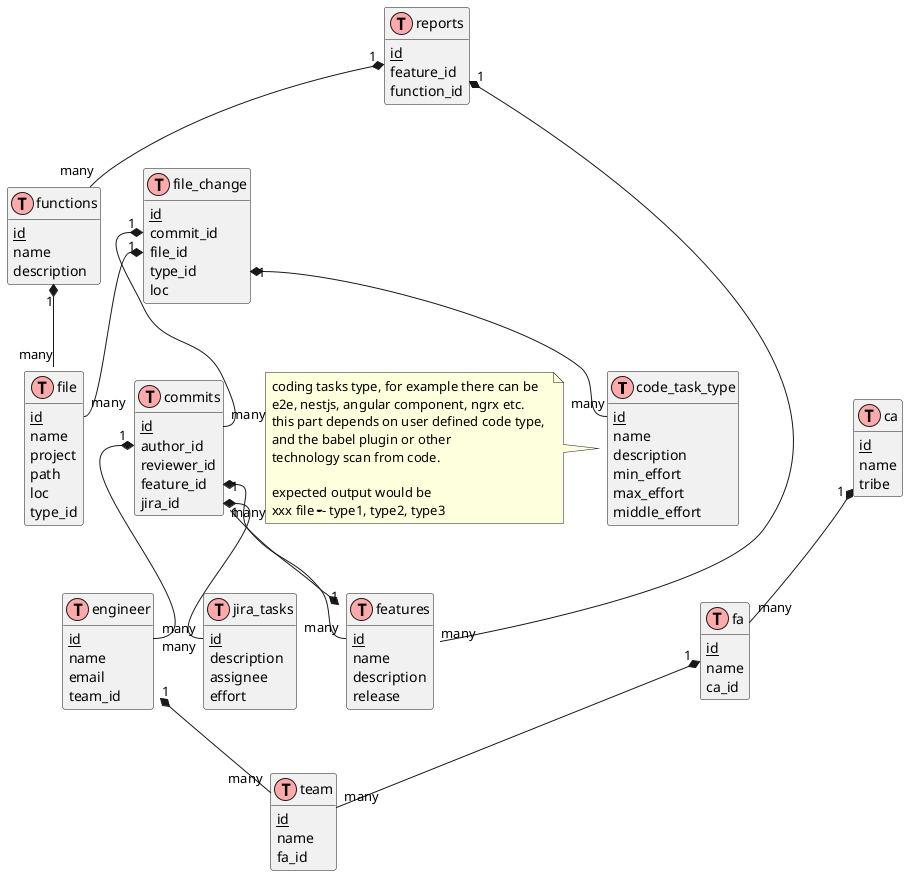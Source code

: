 @startuml
!define table(x) class x << (T,#FFAAAA) >>
!define primary_key(x) <u>x</u>
hide methods
hide stereotypes

table(code_task_type) {
  primary_key(id)
  name
  description
  min_effort
  max_effort
  middle_effort
}
note left
coding tasks type, for example there can be 
e2e, nestjs, angular component, ngrx etc.
this part depends on user defined code type, 
and the babel plugin or other 
technology scan from code. 

expected output would be 
xxx file ------ type1, type2, type3
end note


table(jira_tasks) {
  primary_key(id)
  description
  assignee
  effort
}

table(file) {
  primary_key(id)
  name
  project
  path
  loc
  type_id
}

table(commits) {
  primary_key(id)
  author_id
  reviewer_id
  feature_id
  jira_id
}

table(file_change) {
  primary_key(id)
  commit_id
  file_id
  type_id
  loc
}


table(features) {
  primary_key(id)
  name
  description
  release
}


table(functions) {
  primary_key(id)
  name
  description
}

table(reports) {
  primary_key(id)
  feature_id
  function_id
}

table(engineer) {
  primary_key(id)
  name
  email
  team_id
}

table(team) {
  primary_key(id)
  name
  fa_id
}

table(fa) {
  primary_key(id)
  name
  ca_id
}

table(ca) {
  primary_key(id)
  name
  tribe
}

commits::author_id "1" *-- "many" engineer::id 
commits::feature_id "1" *-- "many" features::id 
commits::jira_id "1" *-- "many" jira_tasks::id 

file_change::commit_id "1" *-- "many" commits::id 
file_change::file_id "1" *-- "many" file::id 
file_change::type_id "1" *-- "many" code_task_type::id 

features "1" *-- "many" commits
functions "1" *-- "many" file



reports "1" *-- "many" features
reports "1" *-- "many" functions



ca "1" *-- "many" fa
fa "1" *-- "many" team
engineer "1" *-- "many" team





@enduml